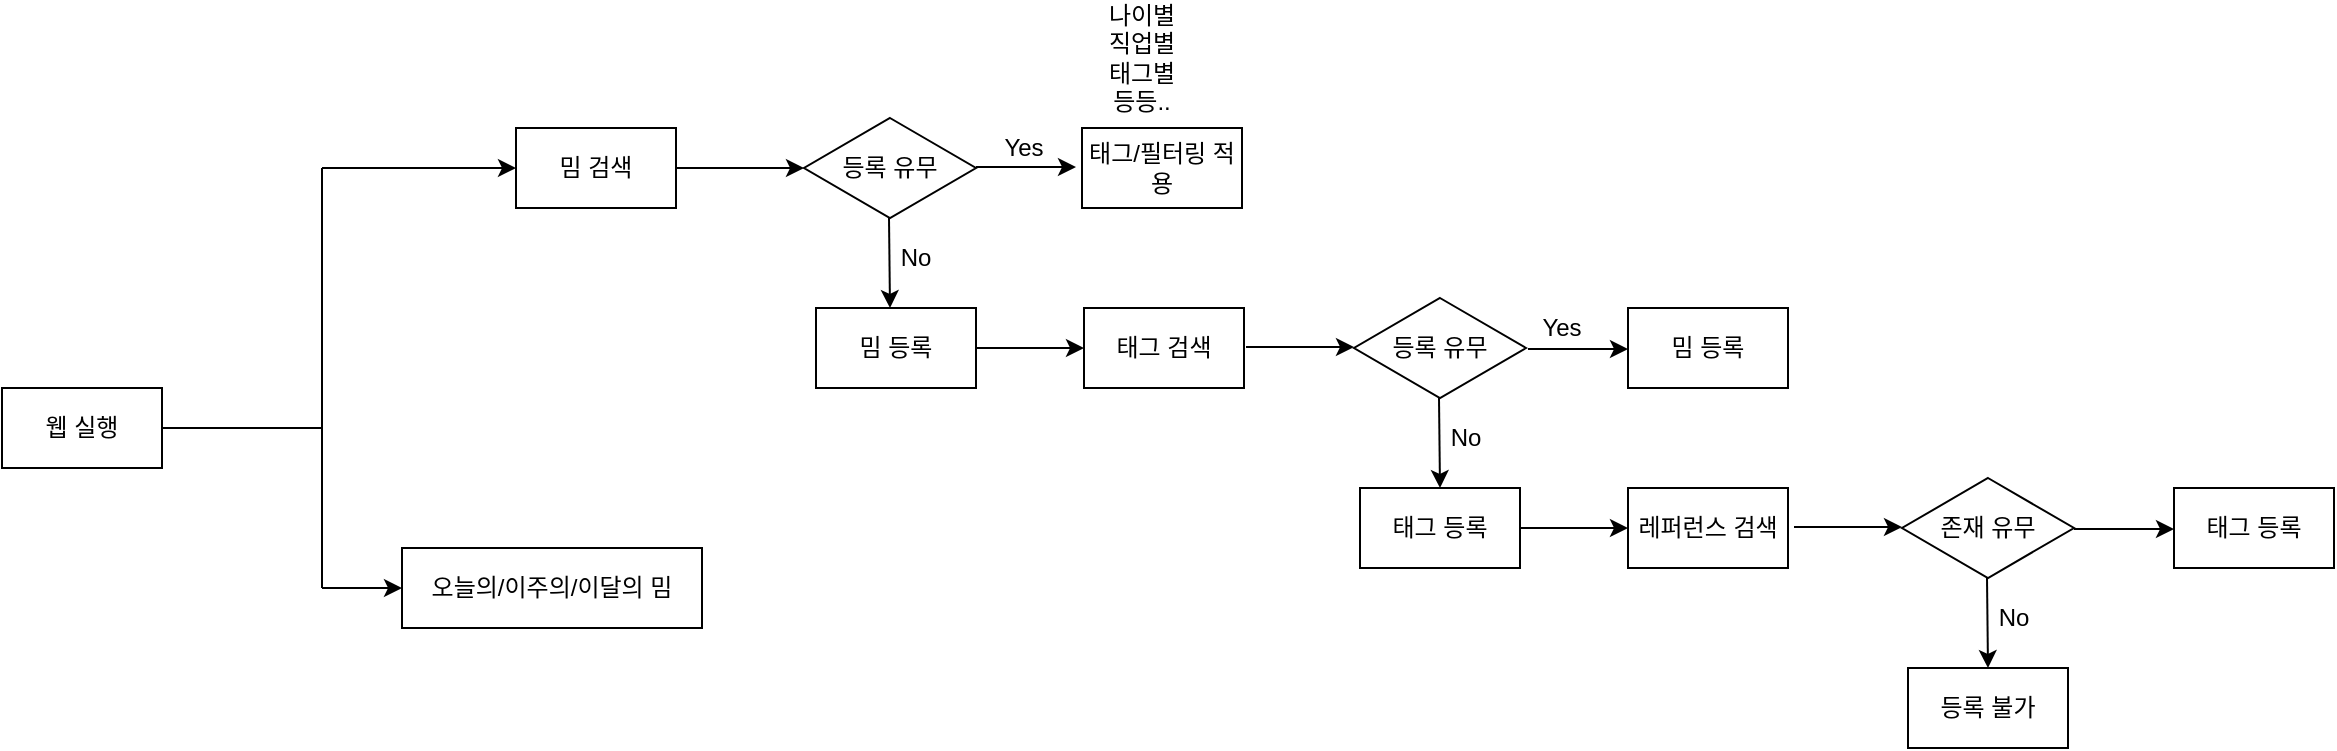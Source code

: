 <mxfile version="20.1.1" type="github">
  <diagram id="KW7uYnnn35R4tykfN7sh" name="Page-1">
    <mxGraphModel dx="2249" dy="754" grid="1" gridSize="10" guides="1" tooltips="1" connect="1" arrows="1" fold="1" page="1" pageScale="1" pageWidth="827" pageHeight="1169" math="0" shadow="0">
      <root>
        <mxCell id="0" />
        <mxCell id="1" parent="0" />
        <mxCell id="-aqkzOK7RxVgGfTuyv6r-1" value="웹 실행" style="rounded=0;whiteSpace=wrap;html=1;" vertex="1" parent="1">
          <mxGeometry x="-810" y="360" width="80" height="40" as="geometry" />
        </mxCell>
        <mxCell id="-aqkzOK7RxVgGfTuyv6r-6" value="밈 검색" style="rounded=0;whiteSpace=wrap;html=1;" vertex="1" parent="1">
          <mxGeometry x="-553" y="230" width="80" height="40" as="geometry" />
        </mxCell>
        <mxCell id="-aqkzOK7RxVgGfTuyv6r-7" value="밈 등록" style="rounded=0;whiteSpace=wrap;html=1;" vertex="1" parent="1">
          <mxGeometry x="-403" y="320" width="80" height="40" as="geometry" />
        </mxCell>
        <mxCell id="-aqkzOK7RxVgGfTuyv6r-14" value="등록 유무" style="rhombus;whiteSpace=wrap;html=1;" vertex="1" parent="1">
          <mxGeometry x="-409" y="225" width="86" height="50" as="geometry" />
        </mxCell>
        <mxCell id="-aqkzOK7RxVgGfTuyv6r-15" value="" style="endArrow=classic;html=1;rounded=0;entryX=0;entryY=0.5;entryDx=0;entryDy=0;" edge="1" parent="1" target="-aqkzOK7RxVgGfTuyv6r-14">
          <mxGeometry width="50" height="50" relative="1" as="geometry">
            <mxPoint x="-473" y="250" as="sourcePoint" />
            <mxPoint x="-413" y="250" as="targetPoint" />
          </mxGeometry>
        </mxCell>
        <mxCell id="-aqkzOK7RxVgGfTuyv6r-16" value="" style="endArrow=classic;html=1;rounded=0;" edge="1" parent="1">
          <mxGeometry width="50" height="50" relative="1" as="geometry">
            <mxPoint x="-366.5" y="275" as="sourcePoint" />
            <mxPoint x="-366" y="320" as="targetPoint" />
          </mxGeometry>
        </mxCell>
        <mxCell id="-aqkzOK7RxVgGfTuyv6r-17" value="" style="endArrow=classic;html=1;rounded=0;" edge="1" parent="1">
          <mxGeometry width="50" height="50" relative="1" as="geometry">
            <mxPoint x="-323" y="249.5" as="sourcePoint" />
            <mxPoint x="-273" y="249.5" as="targetPoint" />
          </mxGeometry>
        </mxCell>
        <mxCell id="-aqkzOK7RxVgGfTuyv6r-18" value="No" style="text;html=1;strokeColor=none;fillColor=none;align=center;verticalAlign=middle;whiteSpace=wrap;rounded=0;" vertex="1" parent="1">
          <mxGeometry x="-383" y="280" width="60" height="30" as="geometry" />
        </mxCell>
        <mxCell id="-aqkzOK7RxVgGfTuyv6r-19" value="Yes" style="text;html=1;strokeColor=none;fillColor=none;align=center;verticalAlign=middle;whiteSpace=wrap;rounded=0;" vertex="1" parent="1">
          <mxGeometry x="-329" y="225" width="60" height="30" as="geometry" />
        </mxCell>
        <mxCell id="-aqkzOK7RxVgGfTuyv6r-25" value="오늘의/이주의/이달의 밈" style="rounded=0;whiteSpace=wrap;html=1;" vertex="1" parent="1">
          <mxGeometry x="-610" y="440" width="150" height="40" as="geometry" />
        </mxCell>
        <mxCell id="-aqkzOK7RxVgGfTuyv6r-26" value="태그/필터링 적용" style="rounded=0;whiteSpace=wrap;html=1;" vertex="1" parent="1">
          <mxGeometry x="-270" y="230" width="80" height="40" as="geometry" />
        </mxCell>
        <mxCell id="-aqkzOK7RxVgGfTuyv6r-28" value="나이별&lt;br&gt;직업별&lt;br&gt;태그별&lt;br&gt;등등..&lt;br&gt;" style="text;html=1;strokeColor=none;fillColor=none;align=center;verticalAlign=middle;whiteSpace=wrap;rounded=0;" vertex="1" parent="1">
          <mxGeometry x="-270" y="180" width="60" height="30" as="geometry" />
        </mxCell>
        <mxCell id="-aqkzOK7RxVgGfTuyv6r-29" value="" style="endArrow=none;html=1;rounded=0;" edge="1" parent="1">
          <mxGeometry width="50" height="50" relative="1" as="geometry">
            <mxPoint x="-730" y="380" as="sourcePoint" />
            <mxPoint x="-650" y="380" as="targetPoint" />
          </mxGeometry>
        </mxCell>
        <mxCell id="-aqkzOK7RxVgGfTuyv6r-30" value="" style="endArrow=none;html=1;rounded=0;" edge="1" parent="1">
          <mxGeometry width="50" height="50" relative="1" as="geometry">
            <mxPoint x="-650" y="460" as="sourcePoint" />
            <mxPoint x="-650" y="380" as="targetPoint" />
          </mxGeometry>
        </mxCell>
        <mxCell id="-aqkzOK7RxVgGfTuyv6r-31" value="" style="endArrow=classic;html=1;rounded=0;entryX=0;entryY=0.5;entryDx=0;entryDy=0;" edge="1" parent="1" target="-aqkzOK7RxVgGfTuyv6r-25">
          <mxGeometry width="50" height="50" relative="1" as="geometry">
            <mxPoint x="-650" y="460" as="sourcePoint" />
            <mxPoint x="-600" y="410" as="targetPoint" />
          </mxGeometry>
        </mxCell>
        <mxCell id="-aqkzOK7RxVgGfTuyv6r-32" value="" style="endArrow=none;html=1;rounded=0;" edge="1" parent="1">
          <mxGeometry width="50" height="50" relative="1" as="geometry">
            <mxPoint x="-650" y="380" as="sourcePoint" />
            <mxPoint x="-650" y="250" as="targetPoint" />
          </mxGeometry>
        </mxCell>
        <mxCell id="-aqkzOK7RxVgGfTuyv6r-34" value="" style="endArrow=classic;html=1;rounded=0;" edge="1" parent="1">
          <mxGeometry width="50" height="50" relative="1" as="geometry">
            <mxPoint x="-650" y="250" as="sourcePoint" />
            <mxPoint x="-553" y="250" as="targetPoint" />
          </mxGeometry>
        </mxCell>
        <mxCell id="-aqkzOK7RxVgGfTuyv6r-37" value="등록 유무" style="rhombus;whiteSpace=wrap;html=1;" vertex="1" parent="1">
          <mxGeometry x="-134" y="315" width="86" height="50" as="geometry" />
        </mxCell>
        <mxCell id="-aqkzOK7RxVgGfTuyv6r-38" value="태그 검색" style="rounded=0;whiteSpace=wrap;html=1;" vertex="1" parent="1">
          <mxGeometry x="-269" y="320" width="80" height="40" as="geometry" />
        </mxCell>
        <mxCell id="-aqkzOK7RxVgGfTuyv6r-40" value="" style="endArrow=classic;html=1;rounded=0;entryX=0;entryY=0.5;entryDx=0;entryDy=0;" edge="1" parent="1" target="-aqkzOK7RxVgGfTuyv6r-38">
          <mxGeometry width="50" height="50" relative="1" as="geometry">
            <mxPoint x="-323" y="340" as="sourcePoint" />
            <mxPoint x="-273" y="290" as="targetPoint" />
          </mxGeometry>
        </mxCell>
        <mxCell id="-aqkzOK7RxVgGfTuyv6r-41" value="" style="endArrow=classic;html=1;rounded=0;entryX=0;entryY=0.5;entryDx=0;entryDy=0;" edge="1" parent="1">
          <mxGeometry width="50" height="50" relative="1" as="geometry">
            <mxPoint x="-188" y="339.5" as="sourcePoint" />
            <mxPoint x="-134" y="339.5" as="targetPoint" />
          </mxGeometry>
        </mxCell>
        <mxCell id="-aqkzOK7RxVgGfTuyv6r-42" value="" style="endArrow=classic;html=1;rounded=0;" edge="1" parent="1">
          <mxGeometry width="50" height="50" relative="1" as="geometry">
            <mxPoint x="-47" y="340.5" as="sourcePoint" />
            <mxPoint x="3" y="340.5" as="targetPoint" />
          </mxGeometry>
        </mxCell>
        <mxCell id="-aqkzOK7RxVgGfTuyv6r-43" value="Yes" style="text;html=1;strokeColor=none;fillColor=none;align=center;verticalAlign=middle;whiteSpace=wrap;rounded=0;" vertex="1" parent="1">
          <mxGeometry x="-60" y="315" width="60" height="30" as="geometry" />
        </mxCell>
        <mxCell id="-aqkzOK7RxVgGfTuyv6r-44" value="" style="endArrow=classic;html=1;rounded=0;" edge="1" parent="1">
          <mxGeometry width="50" height="50" relative="1" as="geometry">
            <mxPoint x="-91.5" y="365" as="sourcePoint" />
            <mxPoint x="-91" y="410" as="targetPoint" />
          </mxGeometry>
        </mxCell>
        <mxCell id="-aqkzOK7RxVgGfTuyv6r-45" value="No" style="text;html=1;strokeColor=none;fillColor=none;align=center;verticalAlign=middle;whiteSpace=wrap;rounded=0;" vertex="1" parent="1">
          <mxGeometry x="-108" y="370" width="60" height="30" as="geometry" />
        </mxCell>
        <mxCell id="-aqkzOK7RxVgGfTuyv6r-46" value="밈 등록" style="rounded=0;whiteSpace=wrap;html=1;" vertex="1" parent="1">
          <mxGeometry x="3" y="320" width="80" height="40" as="geometry" />
        </mxCell>
        <mxCell id="-aqkzOK7RxVgGfTuyv6r-47" value="태그 등록" style="rounded=0;whiteSpace=wrap;html=1;" vertex="1" parent="1">
          <mxGeometry x="-131" y="410" width="80" height="40" as="geometry" />
        </mxCell>
        <mxCell id="-aqkzOK7RxVgGfTuyv6r-48" value="레퍼런스 검색" style="rounded=0;whiteSpace=wrap;html=1;" vertex="1" parent="1">
          <mxGeometry x="3" y="410" width="80" height="40" as="geometry" />
        </mxCell>
        <mxCell id="-aqkzOK7RxVgGfTuyv6r-49" value="" style="endArrow=classic;html=1;rounded=0;entryX=0;entryY=0.5;entryDx=0;entryDy=0;" edge="1" target="-aqkzOK7RxVgGfTuyv6r-48" parent="1">
          <mxGeometry width="50" height="50" relative="1" as="geometry">
            <mxPoint x="-51" y="430" as="sourcePoint" />
            <mxPoint x="-1" y="380" as="targetPoint" />
          </mxGeometry>
        </mxCell>
        <mxCell id="-aqkzOK7RxVgGfTuyv6r-50" value="존재 유무" style="rhombus;whiteSpace=wrap;html=1;" vertex="1" parent="1">
          <mxGeometry x="140" y="405" width="86" height="50" as="geometry" />
        </mxCell>
        <mxCell id="-aqkzOK7RxVgGfTuyv6r-51" value="" style="endArrow=classic;html=1;rounded=0;entryX=0;entryY=0.5;entryDx=0;entryDy=0;" edge="1" parent="1">
          <mxGeometry width="50" height="50" relative="1" as="geometry">
            <mxPoint x="86" y="429.5" as="sourcePoint" />
            <mxPoint x="140" y="429.5" as="targetPoint" />
          </mxGeometry>
        </mxCell>
        <mxCell id="-aqkzOK7RxVgGfTuyv6r-52" value="" style="endArrow=classic;html=1;rounded=0;" edge="1" parent="1">
          <mxGeometry width="50" height="50" relative="1" as="geometry">
            <mxPoint x="226" y="430.5" as="sourcePoint" />
            <mxPoint x="276" y="430.5" as="targetPoint" />
          </mxGeometry>
        </mxCell>
        <mxCell id="-aqkzOK7RxVgGfTuyv6r-53" value="태그 등록" style="rounded=0;whiteSpace=wrap;html=1;" vertex="1" parent="1">
          <mxGeometry x="276" y="410" width="80" height="40" as="geometry" />
        </mxCell>
        <mxCell id="-aqkzOK7RxVgGfTuyv6r-54" value="" style="endArrow=classic;html=1;rounded=0;" edge="1" parent="1">
          <mxGeometry width="50" height="50" relative="1" as="geometry">
            <mxPoint x="182.5" y="455" as="sourcePoint" />
            <mxPoint x="183" y="500" as="targetPoint" />
          </mxGeometry>
        </mxCell>
        <mxCell id="-aqkzOK7RxVgGfTuyv6r-55" value="No" style="text;html=1;strokeColor=none;fillColor=none;align=center;verticalAlign=middle;whiteSpace=wrap;rounded=0;" vertex="1" parent="1">
          <mxGeometry x="166" y="460" width="60" height="30" as="geometry" />
        </mxCell>
        <mxCell id="-aqkzOK7RxVgGfTuyv6r-56" value="등록 불가" style="rounded=0;whiteSpace=wrap;html=1;" vertex="1" parent="1">
          <mxGeometry x="143" y="500" width="80" height="40" as="geometry" />
        </mxCell>
      </root>
    </mxGraphModel>
  </diagram>
</mxfile>
